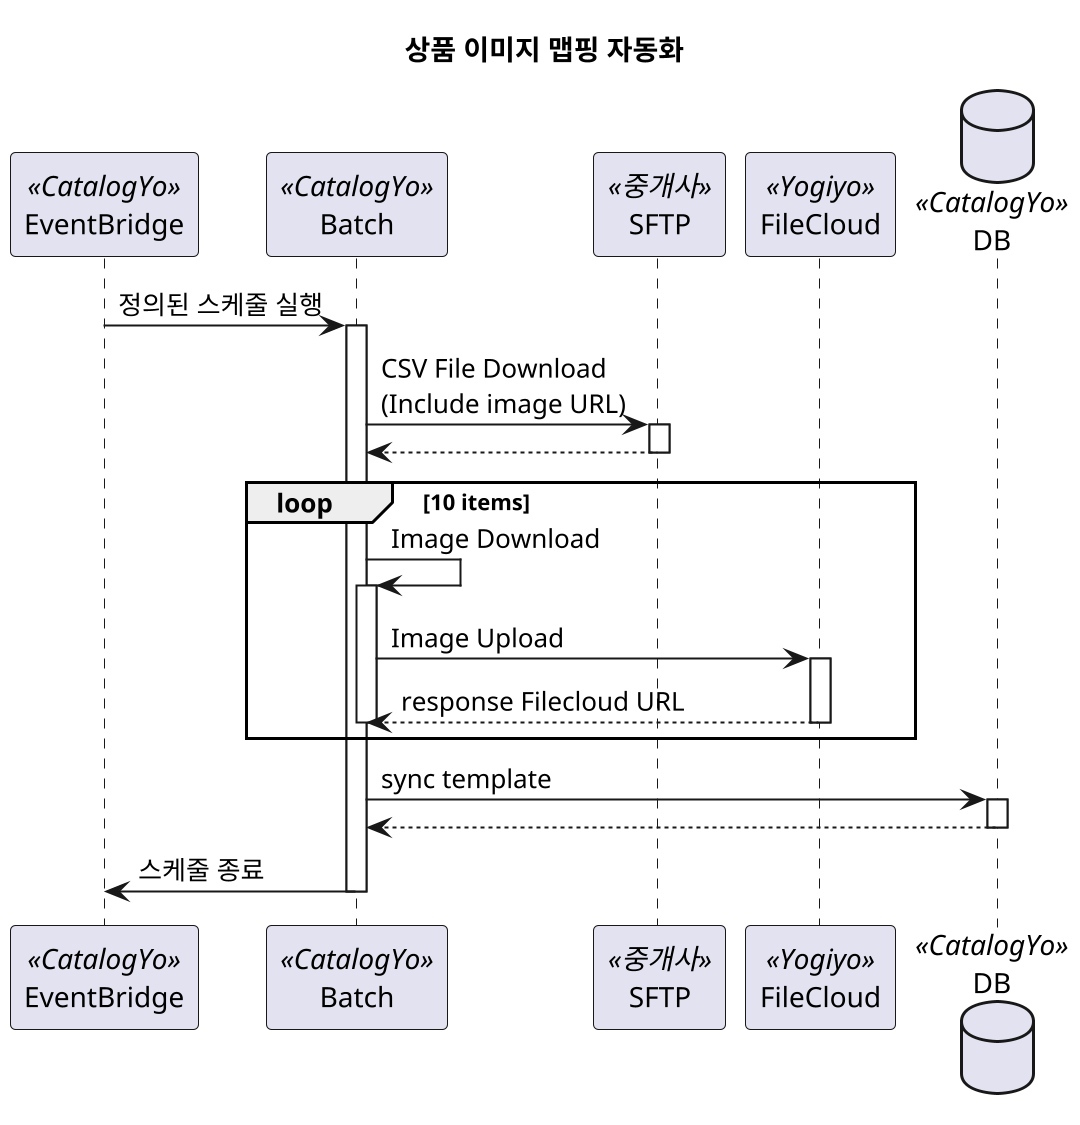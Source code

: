 @startuml 상품 이미지 맵핑 자동화
skinparam defaultFontName D2Coding

scale 2
title 상품 이미지 맵핑 자동화

participant EventBridge<<CatalogYo>>
participant Batch<<CatalogYo>>
participant SFTP<<중개사>>
participant FileCloud<<Yogiyo>>
database DB<<CatalogYo>>

EventBridge -> Batch : 정의된 스케줄 실행
activate Batch

Batch -> SFTP : CSV File Download\n(Include image URL)
activate SFTP

SFTP --> Batch
deactivate SFTP

loop 10 items
    Batch -> Batch : Image Download
    activate Batch

    Batch -> FileCloud : Image Upload
    activate FileCloud

    FileCloud --> Batch : response Filecloud URL
    deactivate FileCloud
    deactivate Batch
end

Batch -> DB : sync template
activate DB

DB --> Batch
deactivate DB


Batch -> EventBridge : 스케줄 종료
deactivate Batch


@enduml